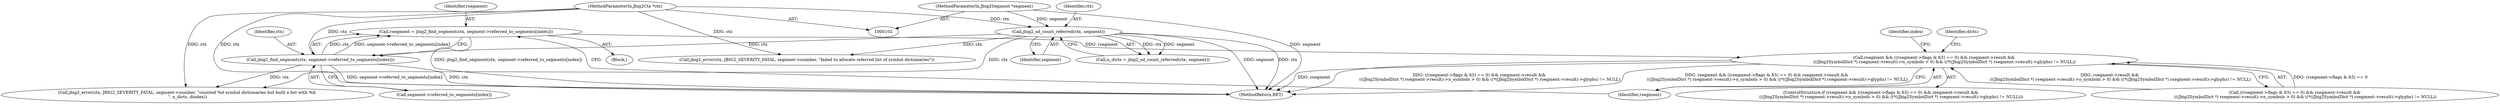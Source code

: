 digraph "0_ghostscript_e698d5c11d27212aa1098bc5b1673a3378563092_15@pointer" {
"1000145" [label="(Call,rsegment = jbig2_find_segment(ctx, segment->referred_to_segments[index]))"];
"1000147" [label="(Call,jbig2_find_segment(ctx, segment->referred_to_segments[index]))"];
"1000112" [label="(Call,jbig2_sd_count_referred(ctx, segment))"];
"1000103" [label="(MethodParameterIn,Jbig2Ctx *ctx)"];
"1000104" [label="(MethodParameterIn,Jbig2Segment *segment)"];
"1000155" [label="(Call,rsegment && ((rsegment->flags & 63) == 0) && rsegment->result &&\n                (((Jbig2SymbolDict *) rsegment->result)->n_symbols > 0) && ((*((Jbig2SymbolDict *) rsegment->result)->glyphs) != NULL))"];
"1000113" [label="(Identifier,ctx)"];
"1000205" [label="(Call,jbig2_error(ctx, JBIG2_SEVERITY_FATAL, segment->number, \"counted %d symbol dictionaries but built a list with %d.\n\", n_dicts, dindex))"];
"1000104" [label="(MethodParameterIn,Jbig2Segment *segment)"];
"1000145" [label="(Call,rsegment = jbig2_find_segment(ctx, segment->referred_to_segments[index]))"];
"1000124" [label="(Call,jbig2_error(ctx, JBIG2_SEVERITY_FATAL, segment->number, \"failed to allocate referred list of symbol dictionaries\"))"];
"1000143" [label="(Identifier,index)"];
"1000103" [label="(MethodParameterIn,Jbig2Ctx *ctx)"];
"1000154" [label="(ControlStructure,if (rsegment && ((rsegment->flags & 63) == 0) && rsegment->result &&\n                (((Jbig2SymbolDict *) rsegment->result)->n_symbols > 0) && ((*((Jbig2SymbolDict *) rsegment->result)->glyphs) != NULL)))"];
"1000155" [label="(Call,rsegment && ((rsegment->flags & 63) == 0) && rsegment->result &&\n                (((Jbig2SymbolDict *) rsegment->result)->n_symbols > 0) && ((*((Jbig2SymbolDict *) rsegment->result)->glyphs) != NULL))"];
"1000147" [label="(Call,jbig2_find_segment(ctx, segment->referred_to_segments[index]))"];
"1000148" [label="(Identifier,ctx)"];
"1000110" [label="(Call,n_dicts = jbig2_sd_count_referred(ctx, segment))"];
"1000192" [label="(Identifier,dicts)"];
"1000146" [label="(Identifier,rsegment)"];
"1000157" [label="(Call,((rsegment->flags & 63) == 0) && rsegment->result &&\n                (((Jbig2SymbolDict *) rsegment->result)->n_symbols > 0) && ((*((Jbig2SymbolDict *) rsegment->result)->glyphs) != NULL))"];
"1000149" [label="(Call,segment->referred_to_segments[index])"];
"1000114" [label="(Identifier,segment)"];
"1000112" [label="(Call,jbig2_sd_count_referred(ctx, segment))"];
"1000156" [label="(Identifier,rsegment)"];
"1000216" [label="(MethodReturn,RET)"];
"1000144" [label="(Block,)"];
"1000145" -> "1000144"  [label="AST: "];
"1000145" -> "1000147"  [label="CFG: "];
"1000146" -> "1000145"  [label="AST: "];
"1000147" -> "1000145"  [label="AST: "];
"1000156" -> "1000145"  [label="CFG: "];
"1000145" -> "1000216"  [label="DDG: jbig2_find_segment(ctx, segment->referred_to_segments[index])"];
"1000147" -> "1000145"  [label="DDG: ctx"];
"1000147" -> "1000145"  [label="DDG: segment->referred_to_segments[index]"];
"1000145" -> "1000155"  [label="DDG: rsegment"];
"1000147" -> "1000149"  [label="CFG: "];
"1000148" -> "1000147"  [label="AST: "];
"1000149" -> "1000147"  [label="AST: "];
"1000147" -> "1000216"  [label="DDG: segment->referred_to_segments[index]"];
"1000147" -> "1000216"  [label="DDG: ctx"];
"1000112" -> "1000147"  [label="DDG: ctx"];
"1000103" -> "1000147"  [label="DDG: ctx"];
"1000147" -> "1000205"  [label="DDG: ctx"];
"1000112" -> "1000110"  [label="AST: "];
"1000112" -> "1000114"  [label="CFG: "];
"1000113" -> "1000112"  [label="AST: "];
"1000114" -> "1000112"  [label="AST: "];
"1000110" -> "1000112"  [label="CFG: "];
"1000112" -> "1000216"  [label="DDG: segment"];
"1000112" -> "1000216"  [label="DDG: ctx"];
"1000112" -> "1000110"  [label="DDG: ctx"];
"1000112" -> "1000110"  [label="DDG: segment"];
"1000103" -> "1000112"  [label="DDG: ctx"];
"1000104" -> "1000112"  [label="DDG: segment"];
"1000112" -> "1000124"  [label="DDG: ctx"];
"1000112" -> "1000205"  [label="DDG: ctx"];
"1000103" -> "1000102"  [label="AST: "];
"1000103" -> "1000216"  [label="DDG: ctx"];
"1000103" -> "1000124"  [label="DDG: ctx"];
"1000103" -> "1000205"  [label="DDG: ctx"];
"1000104" -> "1000102"  [label="AST: "];
"1000104" -> "1000216"  [label="DDG: segment"];
"1000155" -> "1000154"  [label="AST: "];
"1000155" -> "1000156"  [label="CFG: "];
"1000155" -> "1000157"  [label="CFG: "];
"1000156" -> "1000155"  [label="AST: "];
"1000157" -> "1000155"  [label="AST: "];
"1000192" -> "1000155"  [label="CFG: "];
"1000143" -> "1000155"  [label="CFG: "];
"1000155" -> "1000216"  [label="DDG: ((rsegment->flags & 63) == 0) && rsegment->result &&\n                (((Jbig2SymbolDict *) rsegment->result)->n_symbols > 0) && ((*((Jbig2SymbolDict *) rsegment->result)->glyphs) != NULL)"];
"1000155" -> "1000216"  [label="DDG: rsegment && ((rsegment->flags & 63) == 0) && rsegment->result &&\n                (((Jbig2SymbolDict *) rsegment->result)->n_symbols > 0) && ((*((Jbig2SymbolDict *) rsegment->result)->glyphs) != NULL)"];
"1000155" -> "1000216"  [label="DDG: rsegment"];
"1000157" -> "1000155"  [label="DDG: (rsegment->flags & 63) == 0"];
"1000157" -> "1000155"  [label="DDG: rsegment->result &&\n                (((Jbig2SymbolDict *) rsegment->result)->n_symbols > 0) && ((*((Jbig2SymbolDict *) rsegment->result)->glyphs) != NULL)"];
}
